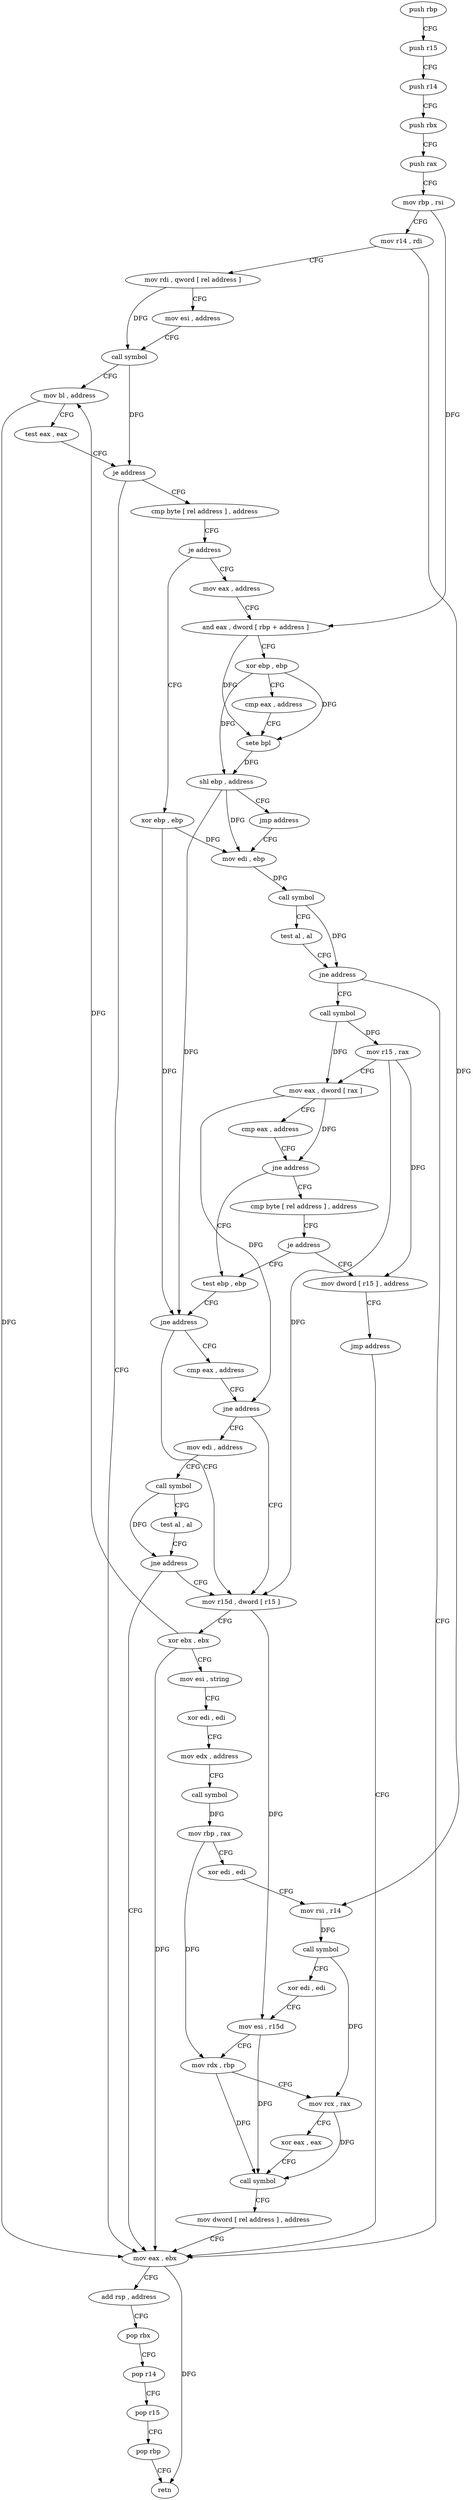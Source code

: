digraph "func" {
"4211984" [label = "push rbp" ]
"4211985" [label = "push r15" ]
"4211987" [label = "push r14" ]
"4211989" [label = "push rbx" ]
"4211990" [label = "push rax" ]
"4211991" [label = "mov rbp , rsi" ]
"4211994" [label = "mov r14 , rdi" ]
"4211997" [label = "mov rdi , qword [ rel address ]" ]
"4212004" [label = "mov esi , address" ]
"4212009" [label = "call symbol" ]
"4212014" [label = "mov bl , address" ]
"4212016" [label = "test eax , eax" ]
"4212018" [label = "je address" ]
"4212189" [label = "mov eax , ebx" ]
"4212024" [label = "cmp byte [ rel address ] , address" ]
"4212191" [label = "add rsp , address" ]
"4212195" [label = "pop rbx" ]
"4212196" [label = "pop r14" ]
"4212198" [label = "pop r15" ]
"4212200" [label = "pop rbp" ]
"4212201" [label = "retn" ]
"4212031" [label = "je address" ]
"4212057" [label = "xor ebp , ebp" ]
"4212033" [label = "mov eax , address" ]
"4212059" [label = "mov edi , ebp" ]
"4212038" [label = "and eax , dword [ rbp + address ]" ]
"4212041" [label = "xor ebp , ebp" ]
"4212043" [label = "cmp eax , address" ]
"4212048" [label = "sete bpl" ]
"4212052" [label = "shl ebp , address" ]
"4212055" [label = "jmp address" ]
"4212070" [label = "call symbol" ]
"4212075" [label = "mov r15 , rax" ]
"4212078" [label = "mov eax , dword [ rax ]" ]
"4212080" [label = "cmp eax , address" ]
"4212083" [label = "jne address" ]
"4212103" [label = "test ebp , ebp" ]
"4212085" [label = "cmp byte [ rel address ] , address" ]
"4212061" [label = "call symbol" ]
"4212066" [label = "test al , al" ]
"4212068" [label = "jne address" ]
"4212105" [label = "jne address" ]
"4212126" [label = "mov r15d , dword [ r15 ]" ]
"4212107" [label = "cmp eax , address" ]
"4212092" [label = "je address" ]
"4212094" [label = "mov dword [ r15 ] , address" ]
"4212129" [label = "xor ebx , ebx" ]
"4212131" [label = "mov esi , string" ]
"4212136" [label = "xor edi , edi" ]
"4212138" [label = "mov edx , address" ]
"4212143" [label = "call symbol" ]
"4212148" [label = "mov rbp , rax" ]
"4212151" [label = "xor edi , edi" ]
"4212153" [label = "mov rsi , r14" ]
"4212156" [label = "call symbol" ]
"4212161" [label = "xor edi , edi" ]
"4212163" [label = "mov esi , r15d" ]
"4212166" [label = "mov rdx , rbp" ]
"4212169" [label = "mov rcx , rax" ]
"4212172" [label = "xor eax , eax" ]
"4212174" [label = "call symbol" ]
"4212179" [label = "mov dword [ rel address ] , address" ]
"4212110" [label = "jne address" ]
"4212112" [label = "mov edi , address" ]
"4212101" [label = "jmp address" ]
"4212117" [label = "call symbol" ]
"4212122" [label = "test al , al" ]
"4212124" [label = "jne address" ]
"4211984" -> "4211985" [ label = "CFG" ]
"4211985" -> "4211987" [ label = "CFG" ]
"4211987" -> "4211989" [ label = "CFG" ]
"4211989" -> "4211990" [ label = "CFG" ]
"4211990" -> "4211991" [ label = "CFG" ]
"4211991" -> "4211994" [ label = "CFG" ]
"4211991" -> "4212038" [ label = "DFG" ]
"4211994" -> "4211997" [ label = "CFG" ]
"4211994" -> "4212153" [ label = "DFG" ]
"4211997" -> "4212004" [ label = "CFG" ]
"4211997" -> "4212009" [ label = "DFG" ]
"4212004" -> "4212009" [ label = "CFG" ]
"4212009" -> "4212014" [ label = "CFG" ]
"4212009" -> "4212018" [ label = "DFG" ]
"4212014" -> "4212016" [ label = "CFG" ]
"4212014" -> "4212189" [ label = "DFG" ]
"4212016" -> "4212018" [ label = "CFG" ]
"4212018" -> "4212189" [ label = "CFG" ]
"4212018" -> "4212024" [ label = "CFG" ]
"4212189" -> "4212191" [ label = "CFG" ]
"4212189" -> "4212201" [ label = "DFG" ]
"4212024" -> "4212031" [ label = "CFG" ]
"4212191" -> "4212195" [ label = "CFG" ]
"4212195" -> "4212196" [ label = "CFG" ]
"4212196" -> "4212198" [ label = "CFG" ]
"4212198" -> "4212200" [ label = "CFG" ]
"4212200" -> "4212201" [ label = "CFG" ]
"4212031" -> "4212057" [ label = "CFG" ]
"4212031" -> "4212033" [ label = "CFG" ]
"4212057" -> "4212059" [ label = "DFG" ]
"4212057" -> "4212105" [ label = "DFG" ]
"4212033" -> "4212038" [ label = "CFG" ]
"4212059" -> "4212061" [ label = "DFG" ]
"4212038" -> "4212041" [ label = "CFG" ]
"4212038" -> "4212048" [ label = "DFG" ]
"4212041" -> "4212043" [ label = "CFG" ]
"4212041" -> "4212048" [ label = "DFG" ]
"4212041" -> "4212052" [ label = "DFG" ]
"4212043" -> "4212048" [ label = "CFG" ]
"4212048" -> "4212052" [ label = "DFG" ]
"4212052" -> "4212055" [ label = "CFG" ]
"4212052" -> "4212059" [ label = "DFG" ]
"4212052" -> "4212105" [ label = "DFG" ]
"4212055" -> "4212059" [ label = "CFG" ]
"4212070" -> "4212075" [ label = "DFG" ]
"4212070" -> "4212078" [ label = "DFG" ]
"4212075" -> "4212078" [ label = "CFG" ]
"4212075" -> "4212126" [ label = "DFG" ]
"4212075" -> "4212094" [ label = "DFG" ]
"4212078" -> "4212080" [ label = "CFG" ]
"4212078" -> "4212083" [ label = "DFG" ]
"4212078" -> "4212110" [ label = "DFG" ]
"4212080" -> "4212083" [ label = "CFG" ]
"4212083" -> "4212103" [ label = "CFG" ]
"4212083" -> "4212085" [ label = "CFG" ]
"4212103" -> "4212105" [ label = "CFG" ]
"4212085" -> "4212092" [ label = "CFG" ]
"4212061" -> "4212066" [ label = "CFG" ]
"4212061" -> "4212068" [ label = "DFG" ]
"4212066" -> "4212068" [ label = "CFG" ]
"4212068" -> "4212189" [ label = "CFG" ]
"4212068" -> "4212070" [ label = "CFG" ]
"4212105" -> "4212126" [ label = "CFG" ]
"4212105" -> "4212107" [ label = "CFG" ]
"4212126" -> "4212129" [ label = "CFG" ]
"4212126" -> "4212163" [ label = "DFG" ]
"4212107" -> "4212110" [ label = "CFG" ]
"4212092" -> "4212103" [ label = "CFG" ]
"4212092" -> "4212094" [ label = "CFG" ]
"4212094" -> "4212101" [ label = "CFG" ]
"4212129" -> "4212131" [ label = "CFG" ]
"4212129" -> "4212014" [ label = "DFG" ]
"4212129" -> "4212189" [ label = "DFG" ]
"4212131" -> "4212136" [ label = "CFG" ]
"4212136" -> "4212138" [ label = "CFG" ]
"4212138" -> "4212143" [ label = "CFG" ]
"4212143" -> "4212148" [ label = "DFG" ]
"4212148" -> "4212151" [ label = "CFG" ]
"4212148" -> "4212166" [ label = "DFG" ]
"4212151" -> "4212153" [ label = "CFG" ]
"4212153" -> "4212156" [ label = "DFG" ]
"4212156" -> "4212161" [ label = "CFG" ]
"4212156" -> "4212169" [ label = "DFG" ]
"4212161" -> "4212163" [ label = "CFG" ]
"4212163" -> "4212166" [ label = "CFG" ]
"4212163" -> "4212174" [ label = "DFG" ]
"4212166" -> "4212169" [ label = "CFG" ]
"4212166" -> "4212174" [ label = "DFG" ]
"4212169" -> "4212172" [ label = "CFG" ]
"4212169" -> "4212174" [ label = "DFG" ]
"4212172" -> "4212174" [ label = "CFG" ]
"4212174" -> "4212179" [ label = "CFG" ]
"4212179" -> "4212189" [ label = "CFG" ]
"4212110" -> "4212126" [ label = "CFG" ]
"4212110" -> "4212112" [ label = "CFG" ]
"4212112" -> "4212117" [ label = "CFG" ]
"4212101" -> "4212189" [ label = "CFG" ]
"4212117" -> "4212122" [ label = "CFG" ]
"4212117" -> "4212124" [ label = "DFG" ]
"4212122" -> "4212124" [ label = "CFG" ]
"4212124" -> "4212189" [ label = "CFG" ]
"4212124" -> "4212126" [ label = "CFG" ]
}
